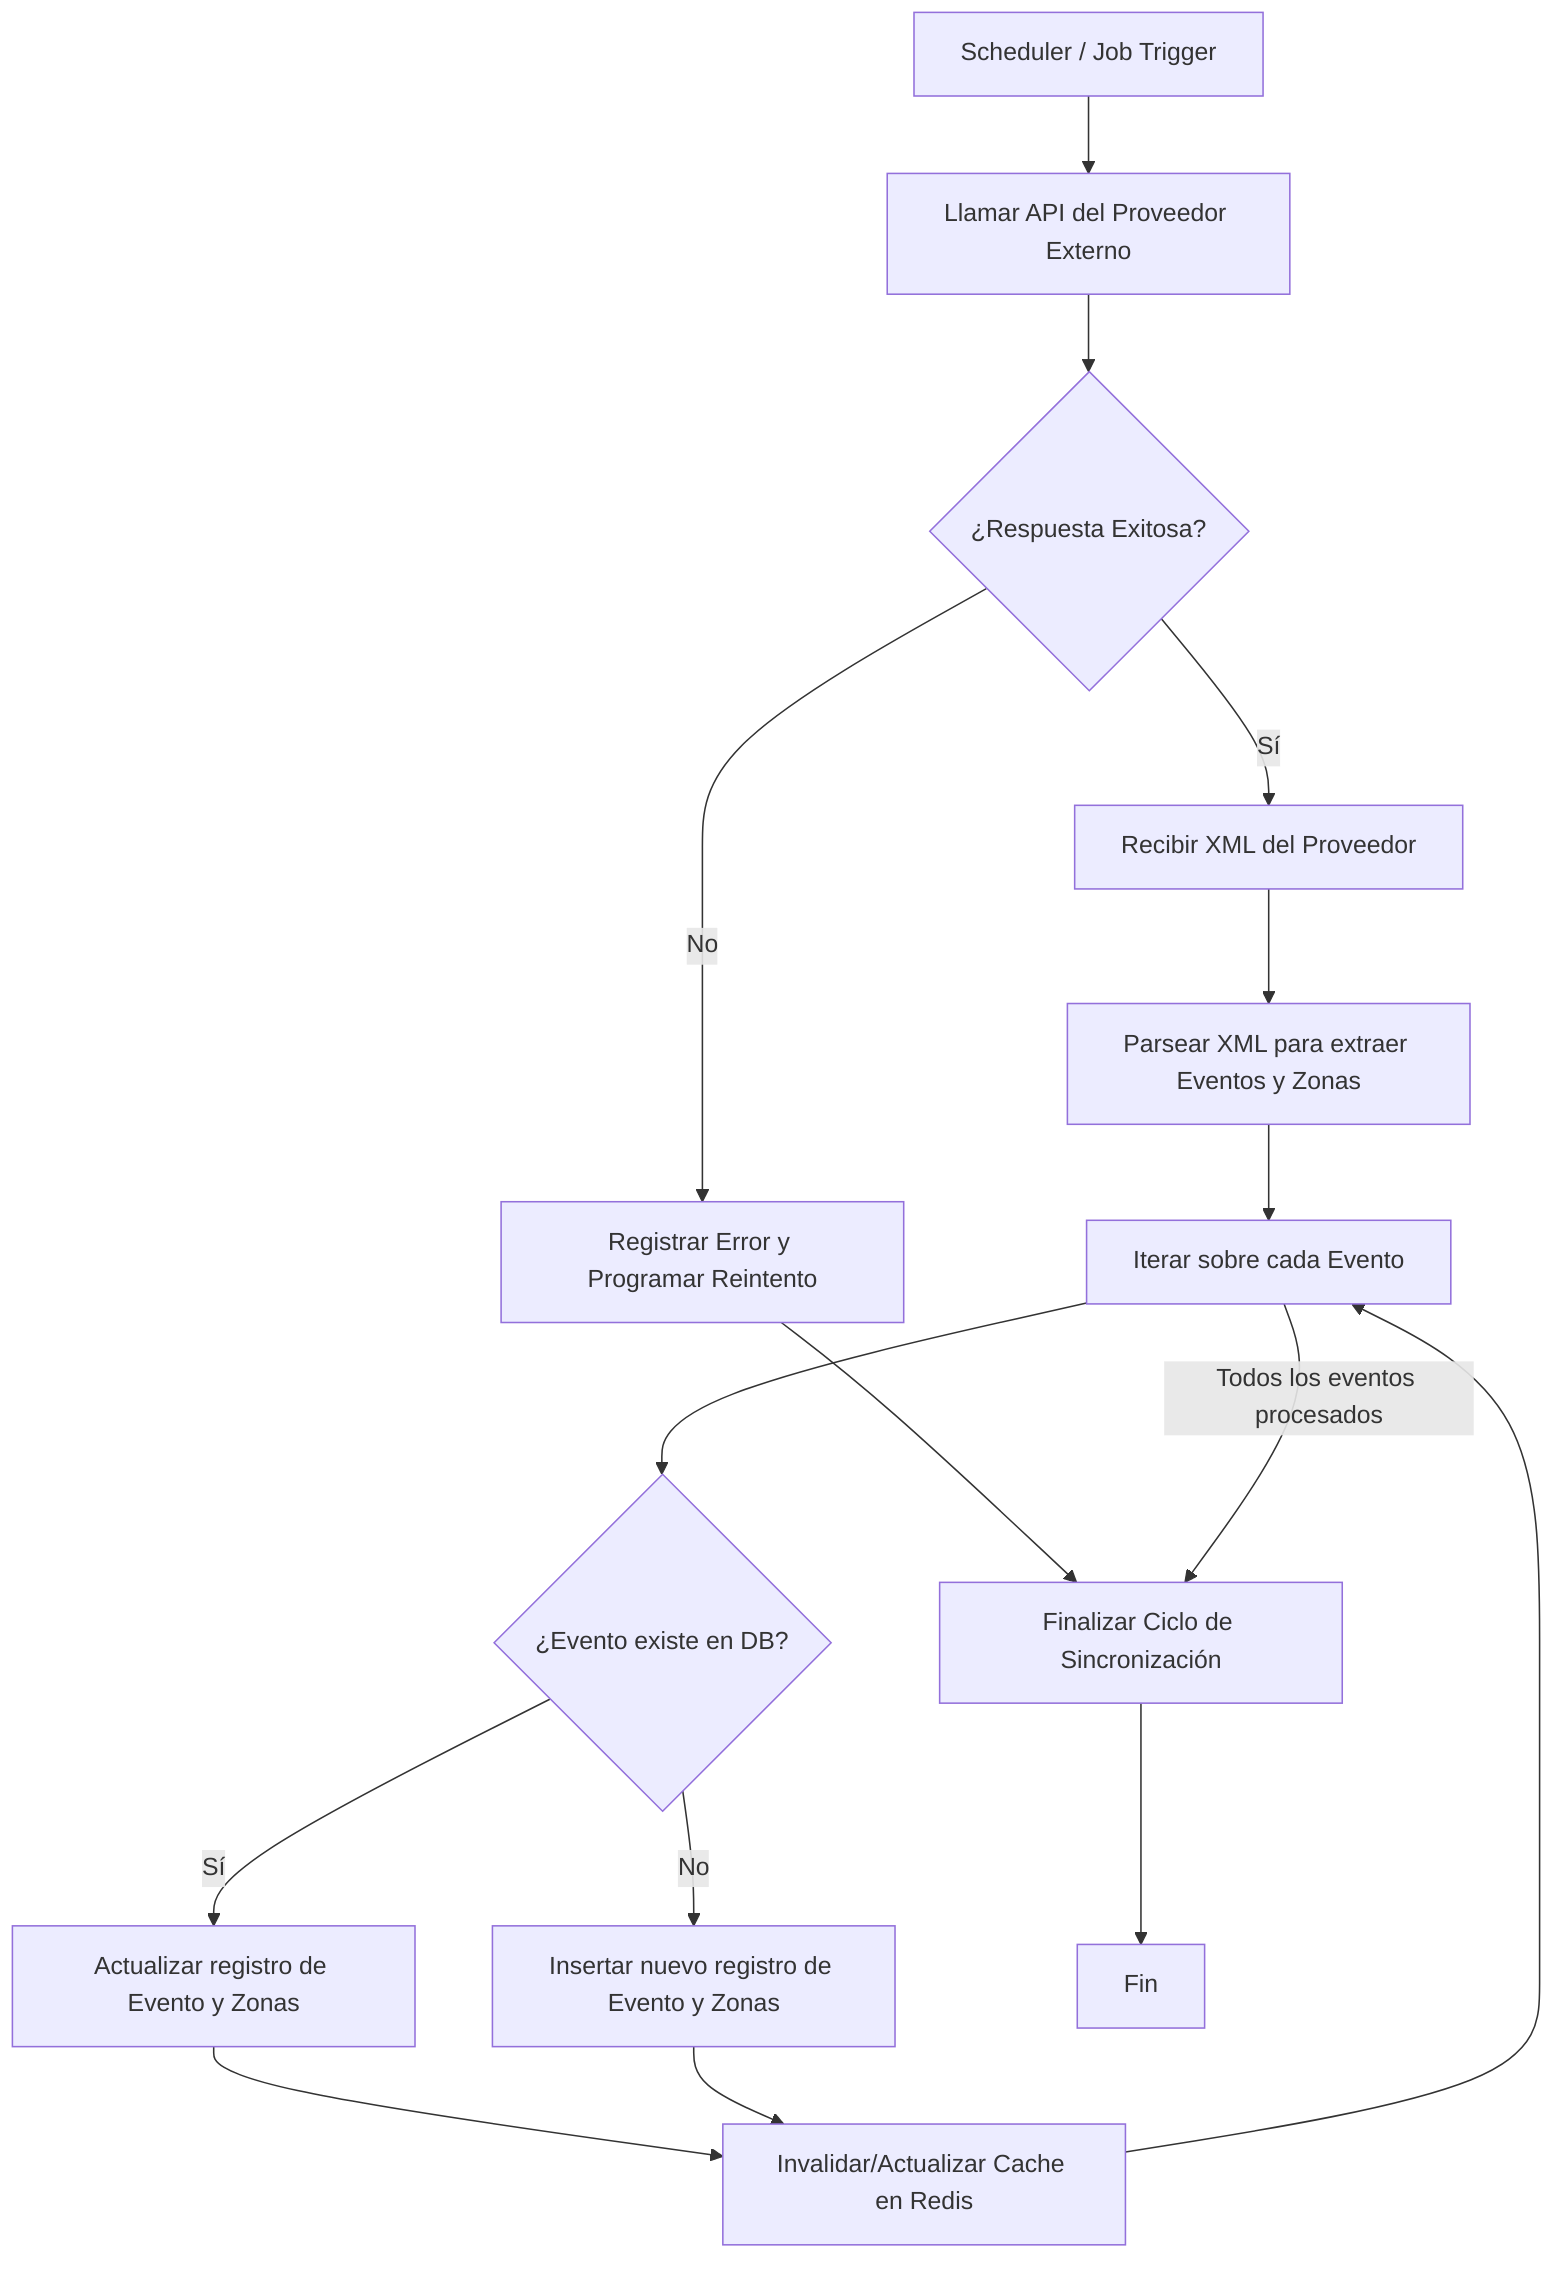 flowchart TD
    A[Scheduler / Job Trigger] --> B[Llamar API del Proveedor Externo]
    B --> C{¿Respuesta Exitosa?}
    C -- No --> D[Registrar Error y Programar Reintento]
    D --> L[Finalizar Ciclo de Sincronización]
    C -- Sí --> E[Recibir XML del Proveedor]
    E --> F[Parsear XML para extraer Eventos y Zonas]
    F --> G[Iterar sobre cada Evento]
    G --> H{¿Evento existe en DB?}
    H -- Sí --> I[Actualizar registro de Evento y Zonas]
    H -- No --> J[Insertar nuevo registro de Evento y Zonas]
    I --> K[Invalidar/Actualizar Cache en Redis]
    J --> K
    K --> G
    G -- Todos los eventos procesados --> L[Finalizar Ciclo de Sincronización]
    L --> M[Fin]